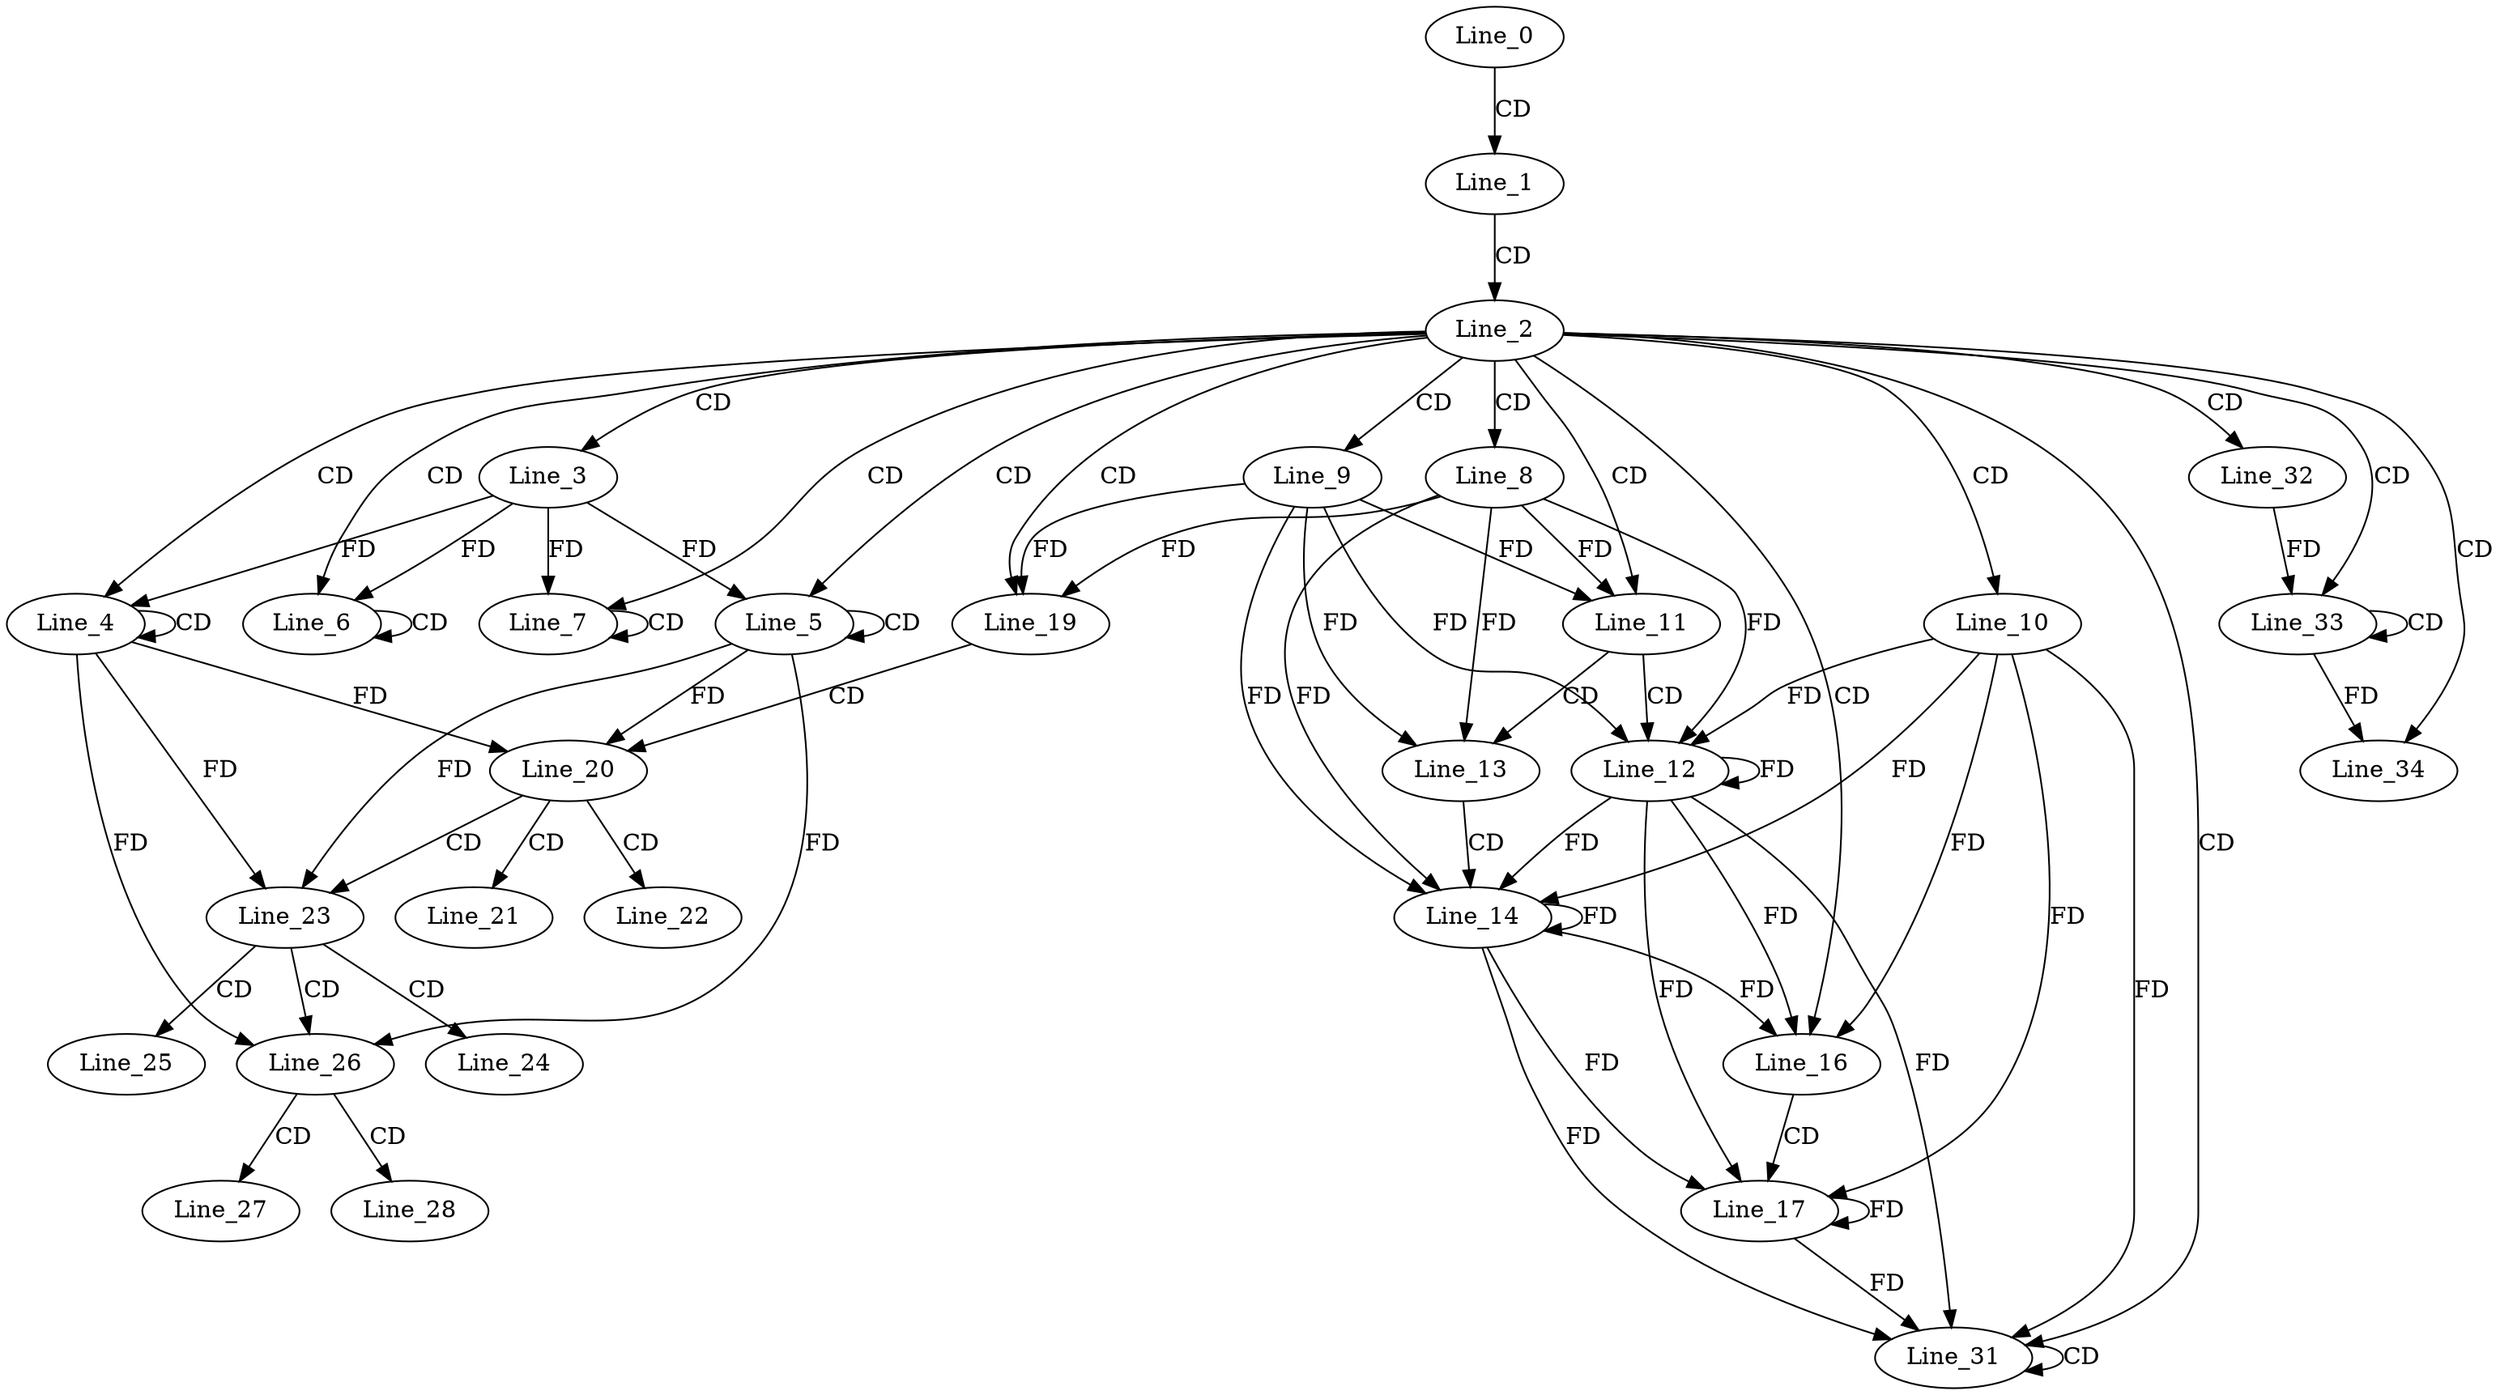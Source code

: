 digraph G {
  Line_0;
  Line_1;
  Line_2;
  Line_3;
  Line_4;
  Line_4;
  Line_5;
  Line_5;
  Line_6;
  Line_6;
  Line_7;
  Line_7;
  Line_8;
  Line_9;
  Line_10;
  Line_11;
  Line_12;
  Line_13;
  Line_14;
  Line_16;
  Line_17;
  Line_19;
  Line_20;
  Line_21;
  Line_22;
  Line_23;
  Line_24;
  Line_25;
  Line_26;
  Line_27;
  Line_28;
  Line_31;
  Line_31;
  Line_31;
  Line_32;
  Line_33;
  Line_33;
  Line_34;
  Line_0 -> Line_1 [ label="CD" ];
  Line_1 -> Line_2 [ label="CD" ];
  Line_2 -> Line_3 [ label="CD" ];
  Line_2 -> Line_4 [ label="CD" ];
  Line_4 -> Line_4 [ label="CD" ];
  Line_3 -> Line_4 [ label="FD" ];
  Line_2 -> Line_5 [ label="CD" ];
  Line_5 -> Line_5 [ label="CD" ];
  Line_3 -> Line_5 [ label="FD" ];
  Line_2 -> Line_6 [ label="CD" ];
  Line_6 -> Line_6 [ label="CD" ];
  Line_3 -> Line_6 [ label="FD" ];
  Line_2 -> Line_7 [ label="CD" ];
  Line_7 -> Line_7 [ label="CD" ];
  Line_3 -> Line_7 [ label="FD" ];
  Line_2 -> Line_8 [ label="CD" ];
  Line_2 -> Line_9 [ label="CD" ];
  Line_2 -> Line_10 [ label="CD" ];
  Line_2 -> Line_11 [ label="CD" ];
  Line_8 -> Line_11 [ label="FD" ];
  Line_9 -> Line_11 [ label="FD" ];
  Line_11 -> Line_12 [ label="CD" ];
  Line_10 -> Line_12 [ label="FD" ];
  Line_12 -> Line_12 [ label="FD" ];
  Line_8 -> Line_12 [ label="FD" ];
  Line_9 -> Line_12 [ label="FD" ];
  Line_11 -> Line_13 [ label="CD" ];
  Line_9 -> Line_13 [ label="FD" ];
  Line_8 -> Line_13 [ label="FD" ];
  Line_13 -> Line_14 [ label="CD" ];
  Line_10 -> Line_14 [ label="FD" ];
  Line_12 -> Line_14 [ label="FD" ];
  Line_14 -> Line_14 [ label="FD" ];
  Line_9 -> Line_14 [ label="FD" ];
  Line_8 -> Line_14 [ label="FD" ];
  Line_2 -> Line_16 [ label="CD" ];
  Line_10 -> Line_16 [ label="FD" ];
  Line_12 -> Line_16 [ label="FD" ];
  Line_14 -> Line_16 [ label="FD" ];
  Line_16 -> Line_17 [ label="CD" ];
  Line_10 -> Line_17 [ label="FD" ];
  Line_12 -> Line_17 [ label="FD" ];
  Line_14 -> Line_17 [ label="FD" ];
  Line_17 -> Line_17 [ label="FD" ];
  Line_2 -> Line_19 [ label="CD" ];
  Line_8 -> Line_19 [ label="FD" ];
  Line_9 -> Line_19 [ label="FD" ];
  Line_19 -> Line_20 [ label="CD" ];
  Line_4 -> Line_20 [ label="FD" ];
  Line_5 -> Line_20 [ label="FD" ];
  Line_20 -> Line_21 [ label="CD" ];
  Line_20 -> Line_22 [ label="CD" ];
  Line_20 -> Line_23 [ label="CD" ];
  Line_5 -> Line_23 [ label="FD" ];
  Line_4 -> Line_23 [ label="FD" ];
  Line_23 -> Line_24 [ label="CD" ];
  Line_23 -> Line_25 [ label="CD" ];
  Line_23 -> Line_26 [ label="CD" ];
  Line_4 -> Line_26 [ label="FD" ];
  Line_5 -> Line_26 [ label="FD" ];
  Line_26 -> Line_27 [ label="CD" ];
  Line_26 -> Line_28 [ label="CD" ];
  Line_2 -> Line_31 [ label="CD" ];
  Line_31 -> Line_31 [ label="CD" ];
  Line_10 -> Line_31 [ label="FD" ];
  Line_12 -> Line_31 [ label="FD" ];
  Line_14 -> Line_31 [ label="FD" ];
  Line_17 -> Line_31 [ label="FD" ];
  Line_2 -> Line_32 [ label="CD" ];
  Line_2 -> Line_33 [ label="CD" ];
  Line_33 -> Line_33 [ label="CD" ];
  Line_32 -> Line_33 [ label="FD" ];
  Line_2 -> Line_34 [ label="CD" ];
  Line_33 -> Line_34 [ label="FD" ];
}
